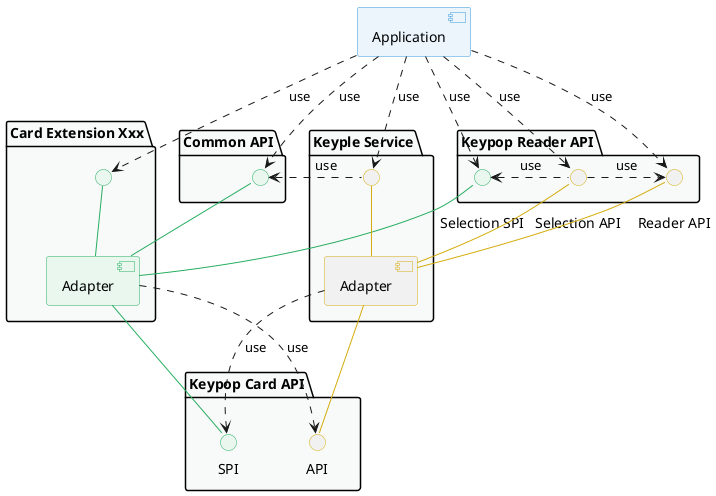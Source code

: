 @startuml

' == THEME ==

'Couleurs issues de : https://htmlcolorcodes.com/fr/tableau-de-couleur/tableau-de-couleur-design-plat/
!define COLOR_YELLOW D4AC0D
!define COLOR_RED E74C3C
!define COLOR_PURPLE 8E44AD
!define COLOR_BLUE 3498DB
!define COLOR_GREEN 27AE60
!define COLOR_GREY 2C3E50

!define C_GREY1 F8F9F9
!define C_GREY2 F2F3F4
!define C_GREY3 E5E7E9
!define C_GREY4 D7DBDD
!define C_GREY5 CACFD2
!define C_GREY6 BDC3C7
!define C_LINK 3498DB
!define C_USE 27AE60

skinparam Shadowing false
skinparam component {
    BorderColor #D4AC0D
    ' Red
    BackgroundColor<<red>> #FDEDEC
    BorderColor<<red>> #E74C3C
    ' Purple
    BackgroundColor<<purple>> #F4ECF7
    BorderColor<<purple>> #8E44AD
    ' blue
    BackgroundColor<<blue>> #EBF5FB
    BorderColor<<blue>> #3498DB
    ' Green
    BackgroundColor<<green>> #E9F7EF
    BorderColor<<green>> #27AE60
    ' Grey
    BackgroundColor<<grey>> #EAECEE
    BorderColor<<grey>> #2C3E50
}
skinparam interface {
    BorderColor #D4AC0D
    ' Red
    BackgroundColor<<red>> #FDEDEC
    BorderColor<<red>> #E74C3C
    ' Purple
    BackgroundColor<<purple>> #F4ECF7
    BorderColor<<purple>> #8E44AD
    ' blue
    BackgroundColor<<blue>> #EBF5FB
    BorderColor<<blue>> #3498DB
    ' Green
    BackgroundColor<<green>> #E9F7EF
    BorderColor<<green>> #27AE60
    ' Grey
    BackgroundColor<<grey>> #EAECEE
    BorderColor<<grey>> #2C3E50
}
hide <<red>> stereotype
hide <<purple>> stereotype
hide <<blue>> stereotype
hide <<green>> stereotype
hide <<grey>> stereotype

' == COMPONENTS ==

[Application] as application <<blue>>
package "Common API" as packCommonApi {
    interface " " as commonApi <<green>>
}
package "Card Extension Xxx" as packExtension {
    interface " " as specificCardExtensionApi <<green>>
    [Adapter] as extension <<green>>
}
package "Keypop Reader API" as packReaderApi {
    interface "\nReader API" as readerApi
    interface "\nSelection API" as selectionApi
    interface "\nSelection SPI" as selectionSpi <<green>>
}
package "Keyple Service" as packService {
    interface " " as serviceApi
    [Adapter] as service
}
package "Keypop Card API" as packCardApi {
    interface "SPI" as cardSpi <<green>>
    interface "API" as cardApi
}

' == ASSOCIATIONS ==

extension -up- commonApi #COLOR_GREEN
extension -up- selectionSpi #COLOR_GREEN

extension -up- specificCardExtensionApi #COLOR_GREEN
extension -- cardSpi #COLOR_GREEN

service -up- serviceApi #COLOR_YELLOW
service -up- readerApi #COLOR_YELLOW
service -up- selectionApi #COLOR_YELLOW
service -- cardApi #COLOR_YELLOW

' USE

application ..> commonApi : use
application ..> specificCardExtensionApi : use
application ..> readerApi : use
application ..> selectionApi : use
application ..> selectionSpi : use
application ..> serviceApi : use

service ..> cardSpi : use

serviceApi .left.> commonApi : "      use"

extension ..> cardApi : use

selectionApi .right.> readerApi : "   use   "
selectionApi .left.> selectionSpi : "   use   "

' == STYLE ==

package packExtension #C_GREY1 {
}
package packCommonApi #C_GREY1 {
}
package packReaderApi #C_GREY1 {
}
package packService #C_GREY1 {
}
package packCardApi #C_GREY1 {
}

@enduml
